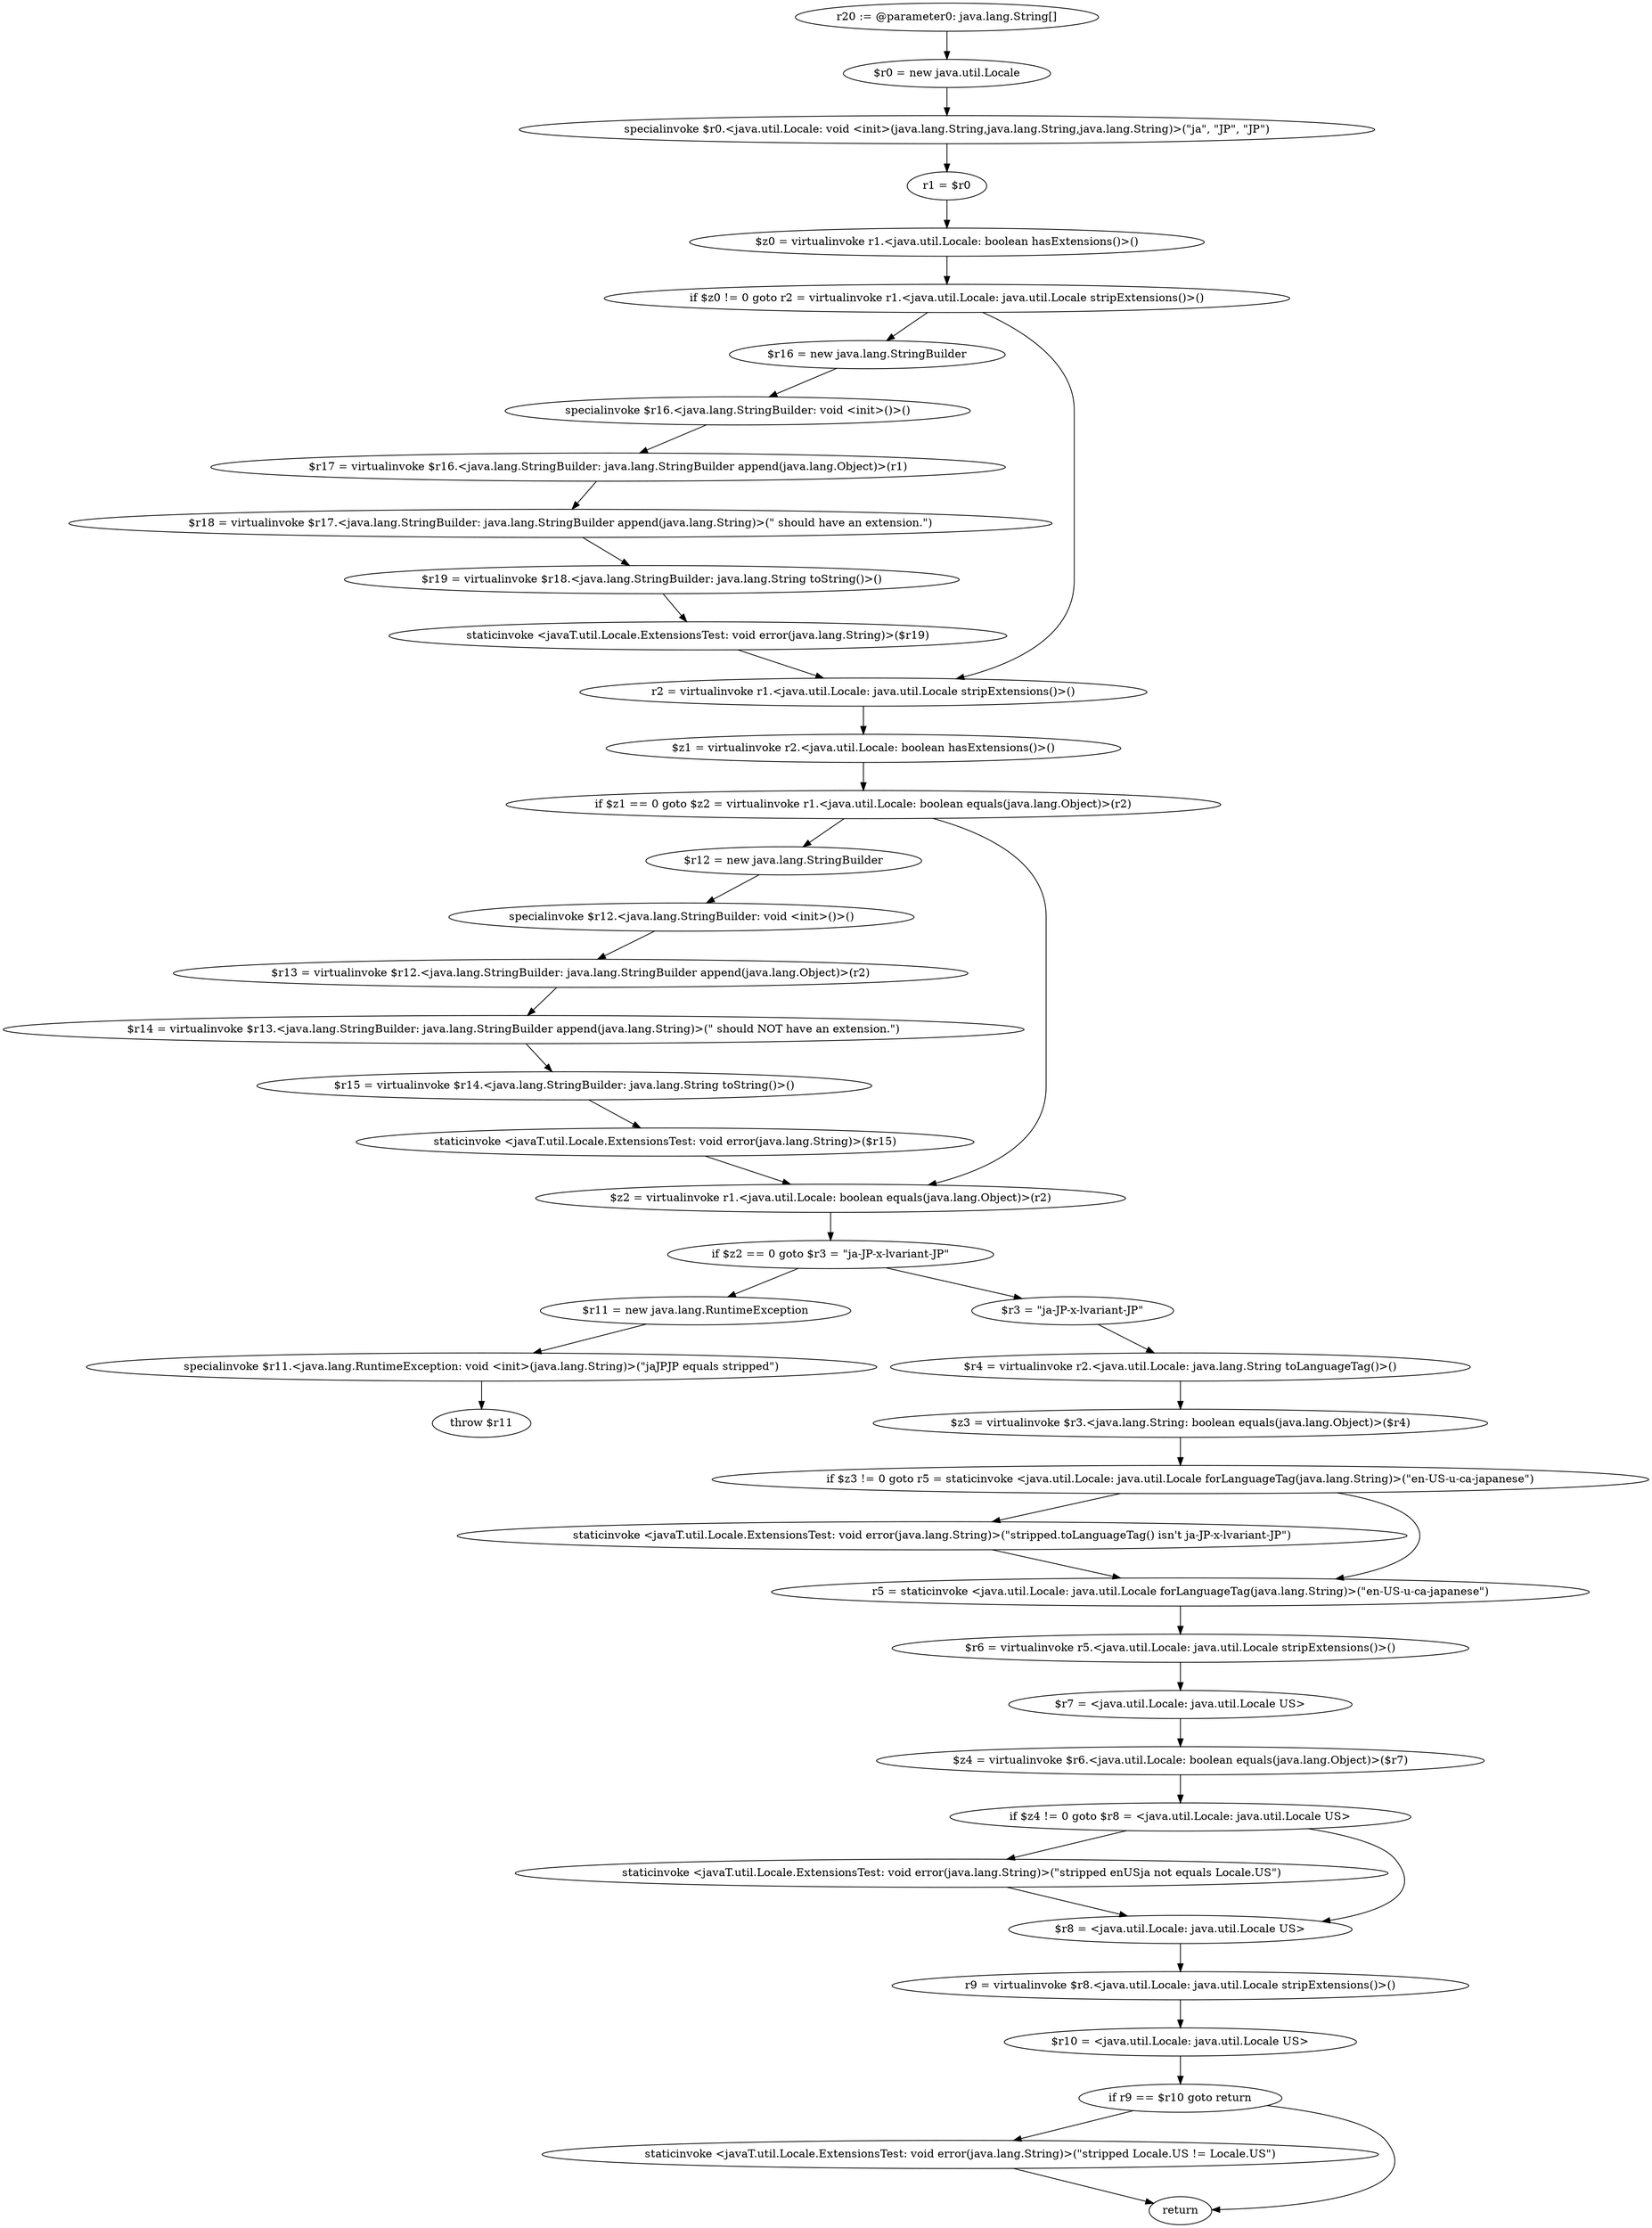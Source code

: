 digraph "unitGraph" {
    "r20 := @parameter0: java.lang.String[]"
    "$r0 = new java.util.Locale"
    "specialinvoke $r0.<java.util.Locale: void <init>(java.lang.String,java.lang.String,java.lang.String)>(\"ja\", \"JP\", \"JP\")"
    "r1 = $r0"
    "$z0 = virtualinvoke r1.<java.util.Locale: boolean hasExtensions()>()"
    "if $z0 != 0 goto r2 = virtualinvoke r1.<java.util.Locale: java.util.Locale stripExtensions()>()"
    "$r16 = new java.lang.StringBuilder"
    "specialinvoke $r16.<java.lang.StringBuilder: void <init>()>()"
    "$r17 = virtualinvoke $r16.<java.lang.StringBuilder: java.lang.StringBuilder append(java.lang.Object)>(r1)"
    "$r18 = virtualinvoke $r17.<java.lang.StringBuilder: java.lang.StringBuilder append(java.lang.String)>(\" should have an extension.\")"
    "$r19 = virtualinvoke $r18.<java.lang.StringBuilder: java.lang.String toString()>()"
    "staticinvoke <javaT.util.Locale.ExtensionsTest: void error(java.lang.String)>($r19)"
    "r2 = virtualinvoke r1.<java.util.Locale: java.util.Locale stripExtensions()>()"
    "$z1 = virtualinvoke r2.<java.util.Locale: boolean hasExtensions()>()"
    "if $z1 == 0 goto $z2 = virtualinvoke r1.<java.util.Locale: boolean equals(java.lang.Object)>(r2)"
    "$r12 = new java.lang.StringBuilder"
    "specialinvoke $r12.<java.lang.StringBuilder: void <init>()>()"
    "$r13 = virtualinvoke $r12.<java.lang.StringBuilder: java.lang.StringBuilder append(java.lang.Object)>(r2)"
    "$r14 = virtualinvoke $r13.<java.lang.StringBuilder: java.lang.StringBuilder append(java.lang.String)>(\" should NOT have an extension.\")"
    "$r15 = virtualinvoke $r14.<java.lang.StringBuilder: java.lang.String toString()>()"
    "staticinvoke <javaT.util.Locale.ExtensionsTest: void error(java.lang.String)>($r15)"
    "$z2 = virtualinvoke r1.<java.util.Locale: boolean equals(java.lang.Object)>(r2)"
    "if $z2 == 0 goto $r3 = \"ja-JP-x-lvariant-JP\""
    "$r11 = new java.lang.RuntimeException"
    "specialinvoke $r11.<java.lang.RuntimeException: void <init>(java.lang.String)>(\"jaJPJP equals stripped\")"
    "throw $r11"
    "$r3 = \"ja-JP-x-lvariant-JP\""
    "$r4 = virtualinvoke r2.<java.util.Locale: java.lang.String toLanguageTag()>()"
    "$z3 = virtualinvoke $r3.<java.lang.String: boolean equals(java.lang.Object)>($r4)"
    "if $z3 != 0 goto r5 = staticinvoke <java.util.Locale: java.util.Locale forLanguageTag(java.lang.String)>(\"en-US-u-ca-japanese\")"
    "staticinvoke <javaT.util.Locale.ExtensionsTest: void error(java.lang.String)>(\"stripped.toLanguageTag() isn\'t ja-JP-x-lvariant-JP\")"
    "r5 = staticinvoke <java.util.Locale: java.util.Locale forLanguageTag(java.lang.String)>(\"en-US-u-ca-japanese\")"
    "$r6 = virtualinvoke r5.<java.util.Locale: java.util.Locale stripExtensions()>()"
    "$r7 = <java.util.Locale: java.util.Locale US>"
    "$z4 = virtualinvoke $r6.<java.util.Locale: boolean equals(java.lang.Object)>($r7)"
    "if $z4 != 0 goto $r8 = <java.util.Locale: java.util.Locale US>"
    "staticinvoke <javaT.util.Locale.ExtensionsTest: void error(java.lang.String)>(\"stripped enUSja not equals Locale.US\")"
    "$r8 = <java.util.Locale: java.util.Locale US>"
    "r9 = virtualinvoke $r8.<java.util.Locale: java.util.Locale stripExtensions()>()"
    "$r10 = <java.util.Locale: java.util.Locale US>"
    "if r9 == $r10 goto return"
    "staticinvoke <javaT.util.Locale.ExtensionsTest: void error(java.lang.String)>(\"stripped Locale.US != Locale.US\")"
    "return"
    "r20 := @parameter0: java.lang.String[]"->"$r0 = new java.util.Locale";
    "$r0 = new java.util.Locale"->"specialinvoke $r0.<java.util.Locale: void <init>(java.lang.String,java.lang.String,java.lang.String)>(\"ja\", \"JP\", \"JP\")";
    "specialinvoke $r0.<java.util.Locale: void <init>(java.lang.String,java.lang.String,java.lang.String)>(\"ja\", \"JP\", \"JP\")"->"r1 = $r0";
    "r1 = $r0"->"$z0 = virtualinvoke r1.<java.util.Locale: boolean hasExtensions()>()";
    "$z0 = virtualinvoke r1.<java.util.Locale: boolean hasExtensions()>()"->"if $z0 != 0 goto r2 = virtualinvoke r1.<java.util.Locale: java.util.Locale stripExtensions()>()";
    "if $z0 != 0 goto r2 = virtualinvoke r1.<java.util.Locale: java.util.Locale stripExtensions()>()"->"$r16 = new java.lang.StringBuilder";
    "if $z0 != 0 goto r2 = virtualinvoke r1.<java.util.Locale: java.util.Locale stripExtensions()>()"->"r2 = virtualinvoke r1.<java.util.Locale: java.util.Locale stripExtensions()>()";
    "$r16 = new java.lang.StringBuilder"->"specialinvoke $r16.<java.lang.StringBuilder: void <init>()>()";
    "specialinvoke $r16.<java.lang.StringBuilder: void <init>()>()"->"$r17 = virtualinvoke $r16.<java.lang.StringBuilder: java.lang.StringBuilder append(java.lang.Object)>(r1)";
    "$r17 = virtualinvoke $r16.<java.lang.StringBuilder: java.lang.StringBuilder append(java.lang.Object)>(r1)"->"$r18 = virtualinvoke $r17.<java.lang.StringBuilder: java.lang.StringBuilder append(java.lang.String)>(\" should have an extension.\")";
    "$r18 = virtualinvoke $r17.<java.lang.StringBuilder: java.lang.StringBuilder append(java.lang.String)>(\" should have an extension.\")"->"$r19 = virtualinvoke $r18.<java.lang.StringBuilder: java.lang.String toString()>()";
    "$r19 = virtualinvoke $r18.<java.lang.StringBuilder: java.lang.String toString()>()"->"staticinvoke <javaT.util.Locale.ExtensionsTest: void error(java.lang.String)>($r19)";
    "staticinvoke <javaT.util.Locale.ExtensionsTest: void error(java.lang.String)>($r19)"->"r2 = virtualinvoke r1.<java.util.Locale: java.util.Locale stripExtensions()>()";
    "r2 = virtualinvoke r1.<java.util.Locale: java.util.Locale stripExtensions()>()"->"$z1 = virtualinvoke r2.<java.util.Locale: boolean hasExtensions()>()";
    "$z1 = virtualinvoke r2.<java.util.Locale: boolean hasExtensions()>()"->"if $z1 == 0 goto $z2 = virtualinvoke r1.<java.util.Locale: boolean equals(java.lang.Object)>(r2)";
    "if $z1 == 0 goto $z2 = virtualinvoke r1.<java.util.Locale: boolean equals(java.lang.Object)>(r2)"->"$r12 = new java.lang.StringBuilder";
    "if $z1 == 0 goto $z2 = virtualinvoke r1.<java.util.Locale: boolean equals(java.lang.Object)>(r2)"->"$z2 = virtualinvoke r1.<java.util.Locale: boolean equals(java.lang.Object)>(r2)";
    "$r12 = new java.lang.StringBuilder"->"specialinvoke $r12.<java.lang.StringBuilder: void <init>()>()";
    "specialinvoke $r12.<java.lang.StringBuilder: void <init>()>()"->"$r13 = virtualinvoke $r12.<java.lang.StringBuilder: java.lang.StringBuilder append(java.lang.Object)>(r2)";
    "$r13 = virtualinvoke $r12.<java.lang.StringBuilder: java.lang.StringBuilder append(java.lang.Object)>(r2)"->"$r14 = virtualinvoke $r13.<java.lang.StringBuilder: java.lang.StringBuilder append(java.lang.String)>(\" should NOT have an extension.\")";
    "$r14 = virtualinvoke $r13.<java.lang.StringBuilder: java.lang.StringBuilder append(java.lang.String)>(\" should NOT have an extension.\")"->"$r15 = virtualinvoke $r14.<java.lang.StringBuilder: java.lang.String toString()>()";
    "$r15 = virtualinvoke $r14.<java.lang.StringBuilder: java.lang.String toString()>()"->"staticinvoke <javaT.util.Locale.ExtensionsTest: void error(java.lang.String)>($r15)";
    "staticinvoke <javaT.util.Locale.ExtensionsTest: void error(java.lang.String)>($r15)"->"$z2 = virtualinvoke r1.<java.util.Locale: boolean equals(java.lang.Object)>(r2)";
    "$z2 = virtualinvoke r1.<java.util.Locale: boolean equals(java.lang.Object)>(r2)"->"if $z2 == 0 goto $r3 = \"ja-JP-x-lvariant-JP\"";
    "if $z2 == 0 goto $r3 = \"ja-JP-x-lvariant-JP\""->"$r11 = new java.lang.RuntimeException";
    "if $z2 == 0 goto $r3 = \"ja-JP-x-lvariant-JP\""->"$r3 = \"ja-JP-x-lvariant-JP\"";
    "$r11 = new java.lang.RuntimeException"->"specialinvoke $r11.<java.lang.RuntimeException: void <init>(java.lang.String)>(\"jaJPJP equals stripped\")";
    "specialinvoke $r11.<java.lang.RuntimeException: void <init>(java.lang.String)>(\"jaJPJP equals stripped\")"->"throw $r11";
    "$r3 = \"ja-JP-x-lvariant-JP\""->"$r4 = virtualinvoke r2.<java.util.Locale: java.lang.String toLanguageTag()>()";
    "$r4 = virtualinvoke r2.<java.util.Locale: java.lang.String toLanguageTag()>()"->"$z3 = virtualinvoke $r3.<java.lang.String: boolean equals(java.lang.Object)>($r4)";
    "$z3 = virtualinvoke $r3.<java.lang.String: boolean equals(java.lang.Object)>($r4)"->"if $z3 != 0 goto r5 = staticinvoke <java.util.Locale: java.util.Locale forLanguageTag(java.lang.String)>(\"en-US-u-ca-japanese\")";
    "if $z3 != 0 goto r5 = staticinvoke <java.util.Locale: java.util.Locale forLanguageTag(java.lang.String)>(\"en-US-u-ca-japanese\")"->"staticinvoke <javaT.util.Locale.ExtensionsTest: void error(java.lang.String)>(\"stripped.toLanguageTag() isn\'t ja-JP-x-lvariant-JP\")";
    "if $z3 != 0 goto r5 = staticinvoke <java.util.Locale: java.util.Locale forLanguageTag(java.lang.String)>(\"en-US-u-ca-japanese\")"->"r5 = staticinvoke <java.util.Locale: java.util.Locale forLanguageTag(java.lang.String)>(\"en-US-u-ca-japanese\")";
    "staticinvoke <javaT.util.Locale.ExtensionsTest: void error(java.lang.String)>(\"stripped.toLanguageTag() isn\'t ja-JP-x-lvariant-JP\")"->"r5 = staticinvoke <java.util.Locale: java.util.Locale forLanguageTag(java.lang.String)>(\"en-US-u-ca-japanese\")";
    "r5 = staticinvoke <java.util.Locale: java.util.Locale forLanguageTag(java.lang.String)>(\"en-US-u-ca-japanese\")"->"$r6 = virtualinvoke r5.<java.util.Locale: java.util.Locale stripExtensions()>()";
    "$r6 = virtualinvoke r5.<java.util.Locale: java.util.Locale stripExtensions()>()"->"$r7 = <java.util.Locale: java.util.Locale US>";
    "$r7 = <java.util.Locale: java.util.Locale US>"->"$z4 = virtualinvoke $r6.<java.util.Locale: boolean equals(java.lang.Object)>($r7)";
    "$z4 = virtualinvoke $r6.<java.util.Locale: boolean equals(java.lang.Object)>($r7)"->"if $z4 != 0 goto $r8 = <java.util.Locale: java.util.Locale US>";
    "if $z4 != 0 goto $r8 = <java.util.Locale: java.util.Locale US>"->"staticinvoke <javaT.util.Locale.ExtensionsTest: void error(java.lang.String)>(\"stripped enUSja not equals Locale.US\")";
    "if $z4 != 0 goto $r8 = <java.util.Locale: java.util.Locale US>"->"$r8 = <java.util.Locale: java.util.Locale US>";
    "staticinvoke <javaT.util.Locale.ExtensionsTest: void error(java.lang.String)>(\"stripped enUSja not equals Locale.US\")"->"$r8 = <java.util.Locale: java.util.Locale US>";
    "$r8 = <java.util.Locale: java.util.Locale US>"->"r9 = virtualinvoke $r8.<java.util.Locale: java.util.Locale stripExtensions()>()";
    "r9 = virtualinvoke $r8.<java.util.Locale: java.util.Locale stripExtensions()>()"->"$r10 = <java.util.Locale: java.util.Locale US>";
    "$r10 = <java.util.Locale: java.util.Locale US>"->"if r9 == $r10 goto return";
    "if r9 == $r10 goto return"->"staticinvoke <javaT.util.Locale.ExtensionsTest: void error(java.lang.String)>(\"stripped Locale.US != Locale.US\")";
    "if r9 == $r10 goto return"->"return";
    "staticinvoke <javaT.util.Locale.ExtensionsTest: void error(java.lang.String)>(\"stripped Locale.US != Locale.US\")"->"return";
}
